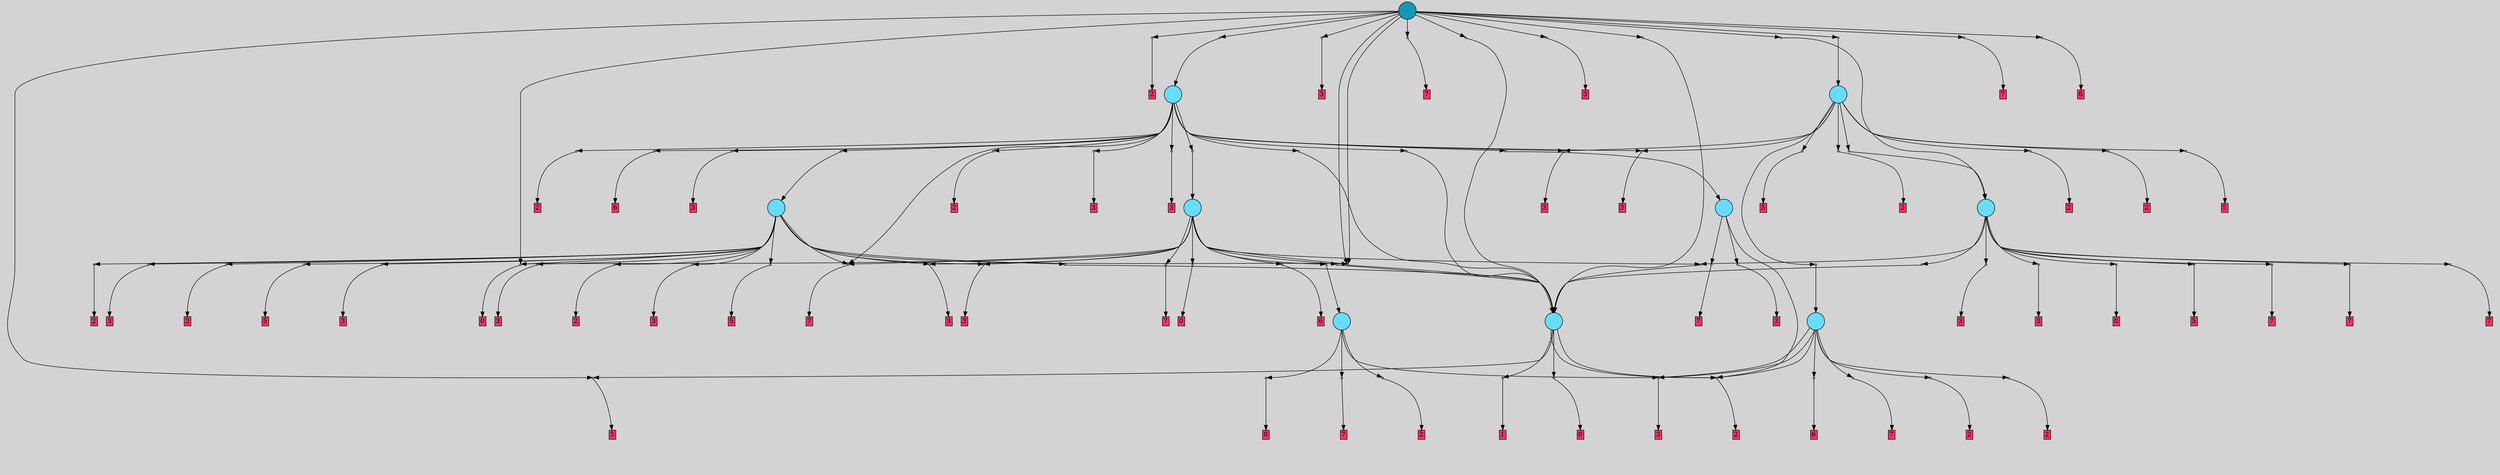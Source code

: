 // File exported with GEGELATI v1.3.1
// On the 2024-07-06 15:52:38
// With the MARL::MarlTPGGraphDotExporter
digraph{
	graph[pad = "0.212, 0.055" bgcolor = lightgray]
	node[shape=circle style = filled label = ""]
		T63 [fillcolor="#66ddff"]
		T130 [fillcolor="#66ddff"]
		T157 [fillcolor="#66ddff"]
		T186 [fillcolor="#66ddff"]
		T1360 [fillcolor="#66ddff"]
		T1386 [fillcolor="#66ddff"]
		T1419 [fillcolor="#66ddff"]
		T1647 [fillcolor="#66ddff"]
		T1920 [fillcolor="#66ddff"]
		T2159 [fillcolor="#1199bb"]
		P22903 [fillcolor="#cccccc" shape=point] //
		I22903 [shape=box style=invis label="7|5&1|1#4|7&#92;n1|3&0|0#4|5&#92;n0|6&4|5#4|4&#92;n7|5&2|0#4|0&#92;n2|1&0|2#3|7&#92;n2|0&2|1#4|7&#92;n"]
		P22903 -> I22903[style=invis]
		A17841 [fillcolor="#ff3366" shape=box margin=0.03 width=0 height=0 label="2"]
		T63 -> P22903 -> A17841
		P22904 [fillcolor="#cccccc" shape=point] //
		I22904 [shape=box style=invis label="8|5&1|1#2|4&#92;n3|6&3|2#0|3&#92;n5|0&0|7#1|1&#92;n3|1&4|2#3|4&#92;n8|1&3|5#1|4&#92;n2|6&4|7#3|5&#92;n3|2&2|3#0|6&#92;n"]
		P22904 -> I22904[style=invis]
		A17842 [fillcolor="#ff3366" shape=box margin=0.03 width=0 height=0 label="3"]
		T63 -> P22904 -> A17842
		P22905 [fillcolor="#cccccc" shape=point] //
		I22905 [shape=box style=invis label="7|7&4|1#3|5&#92;n7|4&3|3#2|0&#92;n4|2&3|4#1|1&#92;n4|2&0|3#0|1&#92;n2|7&3|7#0|4&#92;n0|5&0|3#2|2&#92;n0|2&0|1#0|7&#92;n4|5&3|5#1|0&#92;n5|7&3|4#2|2&#92;n"]
		P22905 -> I22905[style=invis]
		A17843 [fillcolor="#ff3366" shape=box margin=0.03 width=0 height=0 label="7"]
		T63 -> P22905 -> A17843
		T130 -> P22903
		P22906 [fillcolor="#cccccc" shape=point] //
		I22906 [shape=box style=invis label="8|7&0|2#2|6&#92;n8|1&4|3#4|1&#92;n8|1&0|6#2|1&#92;n8|5&2|7#1|1&#92;n7|6&1|1#4|0&#92;n4|5&3|5#1|7&#92;n7|0&0|6#2|5&#92;n3|2&0|4#1|3&#92;n6|2&4|1#3|7&#92;n2|5&0|4#3|2&#92;n"]
		P22906 -> I22906[style=invis]
		A17844 [fillcolor="#ff3366" shape=box margin=0.03 width=0 height=0 label="6"]
		T130 -> P22906 -> A17844
		P22907 [fillcolor="#cccccc" shape=point] //
		I22907 [shape=box style=invis label="4|5&3|5#1|0&#92;n5|4&2|4#0|4&#92;n7|2&1|6#3|2&#92;n7|2&4|1#2|0&#92;n0|2&3|4#4|1&#92;n0|2&0|1#0|1&#92;n6|0&3|4#1|5&#92;n"]
		P22907 -> I22907[style=invis]
		A17845 [fillcolor="#ff3366" shape=box margin=0.03 width=0 height=0 label="7"]
		T130 -> P22907 -> A17845
		P22908 [fillcolor="#cccccc" shape=point] //
		I22908 [shape=box style=invis label="0|6&4|5#4|4&#92;n7|5&1|1#4|7&#92;n7|5&2|0#4|0&#92;n2|0&0|2#3|7&#92;n2|0&2|1#4|7&#92;n"]
		P22908 -> I22908[style=invis]
		A17846 [fillcolor="#ff3366" shape=box margin=0.03 width=0 height=0 label="2"]
		T130 -> P22908 -> A17846
		P22909 [fillcolor="#cccccc" shape=point] //
		I22909 [shape=box style=invis label="3|3&0|3#2|3&#92;n0|6&2|4#1|6&#92;n8|3&3|1#3|7&#92;n5|4&2|7#4|1&#92;n2|6&2|0#1|2&#92;n5|1&1|4#1|1&#92;n5|2&4|2#0|4&#92;n"]
		P22909 -> I22909[style=invis]
		A17847 [fillcolor="#ff3366" shape=box margin=0.03 width=0 height=0 label="2"]
		T130 -> P22909 -> A17847
		P22910 [fillcolor="#cccccc" shape=point] //
		I22910 [shape=box style=invis label="8|5&1|1#2|4&#92;n3|6&3|2#0|3&#92;n5|0&0|7#1|1&#92;n3|1&4|2#3|4&#92;n3|2&2|3#0|6&#92;n2|6&3|7#3|5&#92;n8|1&3|5#1|4&#92;n"]
		P22910 -> I22910[style=invis]
		A17848 [fillcolor="#ff3366" shape=box margin=0.03 width=0 height=0 label="3"]
		T130 -> P22910 -> A17848
		T130 -> P22910
		P22911 [fillcolor="#cccccc" shape=point] //
		I22911 [shape=box style=invis label="2|1&0|2#3|7&#92;n8|3&0|0#4|5&#92;n8|4&2|5#4|5&#92;n0|6&4|5#4|4&#92;n7|5&2|0#4|0&#92;n7|5&1|1#4|7&#92;n2|0&2|1#4|7&#92;n"]
		P22911 -> I22911[style=invis]
		A17849 [fillcolor="#ff3366" shape=box margin=0.03 width=0 height=0 label="2"]
		T157 -> P22911 -> A17849
		P22912 [fillcolor="#cccccc" shape=point] //
		I22912 [shape=box style=invis label="2|6&2|0#2|6&#92;n0|1&3|5#4|7&#92;n2|1&4|3#4|7&#92;n5|3&3|4#3|7&#92;n"]
		P22912 -> I22912[style=invis]
		A17850 [fillcolor="#ff3366" shape=box margin=0.03 width=0 height=0 label="0"]
		T157 -> P22912 -> A17850
		T157 -> P22910
		P22913 [fillcolor="#cccccc" shape=point] //
		I22913 [shape=box style=invis label="7|7&4|1#3|5&#92;n7|4&0|3#2|0&#92;n2|7&3|7#0|4&#92;n0|5&3|3#2|2&#92;n3|0&3|4#0|5&#92;n4|5&3|5#1|0&#92;n5|2&0|6#0|7&#92;n5|7&3|4#2|2&#92;n"]
		P22913 -> I22913[style=invis]
		A17851 [fillcolor="#ff3366" shape=box margin=0.03 width=0 height=0 label="7"]
		T157 -> P22913 -> A17851
		T186 -> P22903
		P22914 [fillcolor="#cccccc" shape=point] //
		I22914 [shape=box style=invis label="3|6&1|3#4|0&#92;n7|7&1|7#1|2&#92;n8|3&0|1#2|3&#92;n4|7&3|1#1|4&#92;n1|3&0|5#0|5&#92;n3|3&1|6#2|6&#92;n7|5&3|7#0|5&#92;n"]
		P22914 -> I22914[style=invis]
		A17852 [fillcolor="#ff3366" shape=box margin=0.03 width=0 height=0 label="5"]
		T186 -> P22914 -> A17852
		T186 -> P22903
		P22915 [fillcolor="#cccccc" shape=point] //
		I22915 [shape=box style=invis label="2|6&2|0#2|6&#92;n5|2&2|7#0|2&#92;n2|1&4|3#4|7&#92;n0|1&3|5#4|7&#92;n4|3&3|4#3|7&#92;n"]
		P22915 -> I22915[style=invis]
		A17853 [fillcolor="#ff3366" shape=box margin=0.03 width=0 height=0 label="0"]
		T186 -> P22915 -> A17853
		P22916 [fillcolor="#cccccc" shape=point] //
		I22916 [shape=box style=invis label="8|7&3|3#2|5&#92;n7|7&1|0#3|1&#92;n4|2&3|1#3|3&#92;n6|3&3|0#1|3&#92;n6|4&4|0#4|3&#92;n0|1&4|3#4|4&#92;n8|5&2|3#0|6&#92;n7|0&1|6#4|1&#92;n5|3&2|5#0|4&#92;n0|6&0|4#1|4&#92;n"]
		P22916 -> I22916[style=invis]
		A17854 [fillcolor="#ff3366" shape=box margin=0.03 width=0 height=0 label="1"]
		T186 -> P22916 -> A17854
		P22917 [fillcolor="#cccccc" shape=point] //
		I22917 [shape=box style=invis label="0|7&2|6#0|4&#92;n2|0&2|7#2|5&#92;n5|4&0|0#1|1&#92;n1|6&4|4#1|4&#92;n2|3&4|1#1|5&#92;n6|4&0|1#3|2&#92;n7|0&4|3#4|4&#92;n4|3&2|3#1|2&#92;n"]
		P22917 -> I22917[style=invis]
		T1360 -> P22917 -> T186
		P22918 [fillcolor="#cccccc" shape=point] //
		I22918 [shape=box style=invis label="7|1&3|1#1|2&#92;n5|5&1|0#2|2&#92;n3|0&2|0#2|4&#92;n2|7&2|7#2|3&#92;n5|4&3|6#1|6&#92;n6|7&4|3#2|1&#92;n"]
		P22918 -> I22918[style=invis]
		A17855 [fillcolor="#ff3366" shape=box margin=0.03 width=0 height=0 label="7"]
		T1360 -> P22918 -> A17855
		P22919 [fillcolor="#cccccc" shape=point] //
		I22919 [shape=box style=invis label="8|2&0|1#0|1&#92;n2|3&3|5#0|5&#92;n6|6&4|0#1|0&#92;n6|3&1|3#0|5&#92;n"]
		P22919 -> I22919[style=invis]
		A17856 [fillcolor="#ff3366" shape=box margin=0.03 width=0 height=0 label="3"]
		T1360 -> P22919 -> A17856
		P22920 [fillcolor="#cccccc" shape=point] //
		I22920 [shape=box style=invis label="8|0&2|5#1|7&#92;n6|3&1|3#0|5&#92;n1|1&0|1#0|4&#92;n5|5&1|5#0|5&#92;n"]
		P22920 -> I22920[style=invis]
		A17857 [fillcolor="#ff3366" shape=box margin=0.03 width=0 height=0 label="3"]
		T1360 -> P22920 -> A17857
		P22921 [fillcolor="#cccccc" shape=point] //
		I22921 [shape=box style=invis label="8|5&1|1#2|4&#92;n3|2&2|3#0|6&#92;n4|7&4|1#0|6&#92;n5|0&0|7#1|1&#92;n3|1&4|2#3|4&#92;n6|2&3|1#3|6&#92;n3|0&3|3#2|4&#92;n5|1&3|2#1|4&#92;n2|6&3|7#3|5&#92;n"]
		P22921 -> I22921[style=invis]
		A17858 [fillcolor="#ff3366" shape=box margin=0.03 width=0 height=0 label="0"]
		T1360 -> P22921 -> A17858
		P22922 [fillcolor="#cccccc" shape=point] //
		I22922 [shape=box style=invis label="2|0&2|7#2|5&#92;n5|4&0|0#1|1&#92;n0|7&2|6#0|4&#92;n2|3&0|1#1|5&#92;n6|4&0|1#3|2&#92;n7|0&4|3#4|4&#92;n4|3&2|3#1|2&#92;n"]
		P22922 -> I22922[style=invis]
		T1360 -> P22922 -> T186
		P22923 [fillcolor="#cccccc" shape=point] //
		I22923 [shape=box style=invis label="7|1&1|4#0|2&#92;n3|6&3|3#4|0&#92;n6|6&1|4#0|4&#92;n8|3&1|6#2|5&#92;n2|3&2|6#4|3&#92;n0|0&0|7#2|2&#92;n6|1&4|4#0|6&#92;n4|2&3|4#2|3&#92;n8|3&1|1#3|3&#92;n8|6&0|3#0|6&#92;n"]
		P22923 -> I22923[style=invis]
		A17859 [fillcolor="#ff3366" shape=box margin=0.03 width=0 height=0 label="5"]
		T1360 -> P22923 -> A17859
		P22924 [fillcolor="#cccccc" shape=point] //
		I22924 [shape=box style=invis label="3|0&2|0#2|4&#92;n5|5&1|2#2|2&#92;n7|6&1|7#3|7&#92;n6|1&4|1#2|1&#92;n5|1&3|1#1|2&#92;n5|4&3|6#1|6&#92;n"]
		P22924 -> I22924[style=invis]
		A17860 [fillcolor="#ff3366" shape=box margin=0.03 width=0 height=0 label="7"]
		T1360 -> P22924 -> A17860
		P22925 [fillcolor="#cccccc" shape=point] //
		I22925 [shape=box style=invis label="2|5&2|7#2|3&#92;n3|0&2|0#2|4&#92;n5|7&3|6#1|6&#92;n6|1&4|3#2|1&#92;n5|5&1|0#2|2&#92;n"]
		P22925 -> I22925[style=invis]
		A17861 [fillcolor="#ff3366" shape=box margin=0.03 width=0 height=0 label="7"]
		T1360 -> P22925 -> A17861
		P22926 [fillcolor="#cccccc" shape=point] //
		I22926 [shape=box style=invis label="8|5&1|1#2|4&#92;n3|2&2|3#0|6&#92;n5|0&0|7#1|1&#92;n3|1&4|2#3|4&#92;n2|2&3|7#3|5&#92;n3|7&3|2#0|3&#92;n8|1&3|5#1|4&#92;n"]
		P22926 -> I22926[style=invis]
		A17862 [fillcolor="#ff3366" shape=box margin=0.03 width=0 height=0 label="3"]
		T1386 -> P22926 -> A17862
		P22927 [fillcolor="#cccccc" shape=point] //
		I22927 [shape=box style=invis label="0|0&2|6#4|1&#92;n2|0&2|2#4|1&#92;n8|7&2|5#1|0&#92;n3|1&4|2#3|4&#92;n8|5&0|1#2|4&#92;n3|6&3|2#2|3&#92;n3|5&1|4#4|7&#92;n3|7&3|7#3|1&#92;n"]
		P22927 -> I22927[style=invis]
		A17863 [fillcolor="#ff3366" shape=box margin=0.03 width=0 height=0 label="3"]
		T1386 -> P22927 -> A17863
		P22928 [fillcolor="#cccccc" shape=point] //
		I22928 [shape=box style=invis label="2|1&0|2#3|7&#92;n5|0&2|1#4|7&#92;n7|6&1|1#4|7&#92;n1|4&2|0#1|1&#92;n7|5&2|0#4|0&#92;n"]
		P22928 -> I22928[style=invis]
		A17864 [fillcolor="#ff3366" shape=box margin=0.03 width=0 height=0 label="2"]
		T1386 -> P22928 -> A17864
		P22929 [fillcolor="#cccccc" shape=point] //
		I22929 [shape=box style=invis label="5|1&3|1#1|2&#92;n2|5&2|7#2|3&#92;n5|5&1|0#2|2&#92;n5|4&3|6#1|6&#92;n6|1&4|3#2|1&#92;n3|0&2|0#2|4&#92;n"]
		P22929 -> I22929[style=invis]
		A17865 [fillcolor="#ff3366" shape=box margin=0.03 width=0 height=0 label="7"]
		T1386 -> P22929 -> A17865
		P22930 [fillcolor="#cccccc" shape=point] //
		I22930 [shape=box style=invis label="5|0&4|0#0|2&#92;n1|2&1|6#4|2&#92;n3|4&2|0#1|2&#92;n2|5&0|3#0|6&#92;n8|4&2|4#2|3&#92;n3|3&3|1#2|7&#92;n4|5&0|4#2|4&#92;n"]
		P22930 -> I22930[style=invis]
		A17866 [fillcolor="#ff3366" shape=box margin=0.03 width=0 height=0 label="3"]
		T1386 -> P22930 -> A17866
		P22931 [fillcolor="#cccccc" shape=point] //
		I22931 [shape=box style=invis label="7|0&2|2#4|2&#92;n0|4&1|0#0|4&#92;n"]
		P22931 -> I22931[style=invis]
		A17867 [fillcolor="#ff3366" shape=box margin=0.03 width=0 height=0 label="3"]
		T1386 -> P22931 -> A17867
		P22932 [fillcolor="#cccccc" shape=point] //
		I22932 [shape=box style=invis label="8|5&1|1#2|4&#92;n3|2&2|3#0|6&#92;n5|0&0|7#1|1&#92;n3|1&4|2#3|4&#92;n6|2&3|1#3|6&#92;n8|1&3|2#1|4&#92;n3|0&3|3#2|4&#92;n2|6&3|7#3|5&#92;n"]
		P22932 -> I22932[style=invis]
		A17868 [fillcolor="#ff3366" shape=box margin=0.03 width=0 height=0 label="0"]
		T1386 -> P22932 -> A17868
		P22933 [fillcolor="#cccccc" shape=point] //
		I22933 [shape=box style=invis label="4|6&2|0#4|6&#92;n7|1&1|4#0|2&#92;n3|6&3|3#4|0&#92;n8|3&1|6#2|5&#92;n2|3&2|6#4|3&#92;n6|1&4|4#0|6&#92;n0|0&0|7#2|2&#92;n1|2&3|4#2|3&#92;n8|3&1|1#4|3&#92;n8|6&0|3#0|6&#92;n"]
		P22933 -> I22933[style=invis]
		A17869 [fillcolor="#ff3366" shape=box margin=0.03 width=0 height=0 label="5"]
		T1386 -> P22933 -> A17869
		P22934 [fillcolor="#cccccc" shape=point] //
		I22934 [shape=box style=invis label="5|3&4|0#0|0&#92;n7|1&2|2#4|5&#92;n8|4&2|1#1|4&#92;n3|4&4|2#4|2&#92;n2|1&4|4#4|3&#92;n6|5&1|1#4|7&#92;n"]
		P22934 -> I22934[style=invis]
		A17870 [fillcolor="#ff3366" shape=box margin=0.03 width=0 height=0 label="2"]
		T1386 -> P22934 -> A17870
		P22935 [fillcolor="#cccccc" shape=point] //
		I22935 [shape=box style=invis label="0|7&2|6#0|4&#92;n5|4&0|0#1|1&#92;n6|3&1|7#2|5&#92;n2|4&2|7#2|5&#92;n3|0&4|3#4|4&#92;n6|4&0|1#3|2&#92;n4|3&2|3#1|2&#92;n1|4&1|0#3|6&#92;n"]
		P22935 -> I22935[style=invis]
		T1386 -> P22935 -> T186
		P22936 [fillcolor="#cccccc" shape=point] //
		I22936 [shape=box style=invis label="6|2&2|3#0|1&#92;n7|4&2|7#1|2&#92;n7|4&4|2#1|1&#92;n2|2&0|5#0|5&#92;n2|7&1|7#1|5&#92;n6|5&0|4#3|7&#92;n5|0&0|7#1|1&#92;n"]
		P22936 -> I22936[style=invis]
		A17871 [fillcolor="#ff3366" shape=box margin=0.03 width=0 height=0 label="3"]
		T1386 -> P22936 -> A17871
		P22937 [fillcolor="#cccccc" shape=point] //
		I22937 [shape=box style=invis label="3|0&1|2#2|0&#92;n6|3&1|4#0|5&#92;n8|0&2|5#1|7&#92;n"]
		P22937 -> I22937[style=invis]
		A17872 [fillcolor="#ff3366" shape=box margin=0.03 width=0 height=0 label="3"]
		T1386 -> P22937 -> A17872
		P22938 [fillcolor="#cccccc" shape=point] //
		I22938 [shape=box style=invis label="6|3&1|6#2|5&#92;n5|4&0|0#1|1&#92;n0|7&2|6#0|4&#92;n2|4&2|7#2|5&#92;n3|0&4|3#4|4&#92;n6|4&0|1#3|2&#92;n4|3&2|3#1|2&#92;n1|4&1|0#3|6&#92;n"]
		P22938 -> I22938[style=invis]
		T1386 -> P22938 -> T186
		P22939 [fillcolor="#cccccc" shape=point] //
		I22939 [shape=box style=invis label="6|3&1|3#0|5&#92;n1|1&0|1#0|1&#92;n4|7&0|3#3|6&#92;n"]
		P22939 -> I22939[style=invis]
		A17873 [fillcolor="#ff3366" shape=box margin=0.03 width=0 height=0 label="5"]
		T1386 -> P22939 -> A17873
		P22940 [fillcolor="#cccccc" shape=point] //
		I22940 [shape=box style=invis label="0|0&2|6#4|1&#92;n2|0&2|2#4|1&#92;n3|6&3|2#2|3&#92;n3|1&4|2#3|4&#92;n8|5&0|1#2|4&#92;n8|7&2|5#0|0&#92;n3|5&1|4#4|7&#92;n3|7&3|7#3|1&#92;n"]
		P22940 -> I22940[style=invis]
		A17874 [fillcolor="#ff3366" shape=box margin=0.03 width=0 height=0 label="3"]
		T1386 -> P22940 -> A17874
		T1419 -> P22927
		T1419 -> P22929
		T1419 -> P22930
		P22941 [fillcolor="#cccccc" shape=point] //
		I22941 [shape=box style=invis label="2|2&3|7#3|5&#92;n4|5&4|5#2|4&#92;n3|2&2|3#0|6&#92;n8|3&1|3#2|3&#92;n8|1&3|5#3|4&#92;n3|6&3|2#3|3&#92;n4|5&0|2#0|3&#92;n5|0&0|5#1|1&#92;n"]
		P22941 -> I22941[style=invis]
		A17875 [fillcolor="#ff3366" shape=box margin=0.03 width=0 height=0 label="0"]
		T1419 -> P22941 -> A17875
		P22942 [fillcolor="#cccccc" shape=point] //
		I22942 [shape=box style=invis label="6|5&3|0#0|0&#92;n0|4&1|0#1|0&#92;n"]
		P22942 -> I22942[style=invis]
		T1419 -> P22942 -> T157
		T1419 -> P22932
		P22943 [fillcolor="#cccccc" shape=point] //
		I22943 [shape=box style=invis label="0|7&2|1#0|4&#92;n5|4&0|0#1|1&#92;n6|3&1|6#2|5&#92;n2|4&2|7#2|5&#92;n3|0&4|3#4|4&#92;n6|4&0|1#3|2&#92;n4|3&2|3#1|2&#92;n1|4&1|0#3|6&#92;n"]
		P22943 -> I22943[style=invis]
		T1419 -> P22943 -> T186
		T1419 -> P22922
		P22944 [fillcolor="#cccccc" shape=point] //
		I22944 [shape=box style=invis label="0|3&2|1#1|1&#92;n0|6&3|1#2|1&#92;n5|7&3|1#2|5&#92;n5|2&2|2#2|0&#92;n2|4&4|3#4|2&#92;n5|0&1|5#4|1&#92;n0|5&0|5#1|1&#92;n"]
		P22944 -> I22944[style=invis]
		A17876 [fillcolor="#ff3366" shape=box margin=0.03 width=0 height=0 label="6"]
		T1419 -> P22944 -> A17876
		P22945 [fillcolor="#cccccc" shape=point] //
		I22945 [shape=box style=invis label="5|4&3|6#1|6&#92;n5|5&0|2#2|2&#92;n7|6&1|7#3|7&#92;n6|1&4|1#2|1&#92;n3|0&2|0#2|4&#92;n"]
		P22945 -> I22945[style=invis]
		A17877 [fillcolor="#ff3366" shape=box margin=0.03 width=0 height=0 label="7"]
		T1419 -> P22945 -> A17877
		T1419 -> P22938
		P22946 [fillcolor="#cccccc" shape=point] //
		I22946 [shape=box style=invis label="0|6&0|4#1|3&#92;n2|0&2|1#4|3&#92;n8|3&3|0#1|6&#92;n5|7&0|2#4|3&#92;n7|2&3|2#1|7&#92;n2|0&4|7#2|5&#92;n2|1&2|3#1|7&#92;n6|1&3|0#4|5&#92;n0|5&4|1#4|4&#92;n"]
		P22946 -> I22946[style=invis]
		A17878 [fillcolor="#ff3366" shape=box margin=0.03 width=0 height=0 label="2"]
		T1647 -> P22946 -> A17878
		P22947 [fillcolor="#cccccc" shape=point] //
		I22947 [shape=box style=invis label="3|2&1|0#2|4&#92;n4|6&4|6#1|4&#92;n3|7&0|6#1|4&#92;n1|3&3|1#0|4&#92;n8|7&3|5#2|2&#92;n"]
		P22947 -> I22947[style=invis]
		T1647 -> P22947 -> T130
		P22948 [fillcolor="#cccccc" shape=point] //
		I22948 [shape=box style=invis label="3|1&2|7#0|6&#92;n4|1&4|0#3|0&#92;n4|2&1|4#1|6&#92;n1|0&1|5#1|2&#92;n8|3&0|4#4|2&#92;n6|2&1|7#1|3&#92;n6|1&4|2#1|7&#92;n6|1&2|5#2|1&#92;n"]
		P22948 -> I22948[style=invis]
		A17879 [fillcolor="#ff3366" shape=box margin=0.03 width=0 height=0 label="2"]
		T1647 -> P22948 -> A17879
		P22949 [fillcolor="#cccccc" shape=point] //
		I22949 [shape=box style=invis label="0|4&1|0#0|0&#92;n6|5&3|0#0|0&#92;n7|0&2|2#4|2&#92;n"]
		P22949 -> I22949[style=invis]
		A17880 [fillcolor="#ff3366" shape=box margin=0.03 width=0 height=0 label="3"]
		T1647 -> P22949 -> A17880
		P22950 [fillcolor="#cccccc" shape=point] //
		I22950 [shape=box style=invis label="5|3&0|2#3|6&#92;n5|1&3|0#0|5&#92;n1|3&1|0#3|5&#92;n7|3&4|1#4|2&#92;n"]
		P22950 -> I22950[style=invis]
		A17881 [fillcolor="#ff3366" shape=box margin=0.03 width=0 height=0 label="2"]
		T1647 -> P22950 -> A17881
		P22951 [fillcolor="#cccccc" shape=point] //
		I22951 [shape=box style=invis label="0|0&2|6#4|1&#92;n2|0&2|2#4|1&#92;n4|1&0|7#2|1&#92;n8|5&2|5#1|0&#92;n3|1&4|2#3|4&#92;n8|5&0|1#2|4&#92;n3|6&3|2#2|3&#92;n3|5&1|4#4|7&#92;n3|7&3|7#3|1&#92;n"]
		P22951 -> I22951[style=invis]
		T1647 -> P22951 -> T1360
		P22952 [fillcolor="#cccccc" shape=point] //
		I22952 [shape=box style=invis label="5|1&2|0#2|6&#92;n7|3&1|3#4|0&#92;n0|3&3|1#3|3&#92;n8|5&4|6#1|1&#92;n7|6&3|5#1|5&#92;n7|7&1|7#3|2&#92;n3|3&0|6#2|6&#92;n6|3&1|3#1|1&#92;n4|0&0|7#3|7&#92;n7|5&3|7#0|5&#92;n"]
		P22952 -> I22952[style=invis]
		A17882 [fillcolor="#ff3366" shape=box margin=0.03 width=0 height=0 label="5"]
		T1647 -> P22952 -> A17882
		P22953 [fillcolor="#cccccc" shape=point] //
		I22953 [shape=box style=invis label="8|1&3|5#1|4&#92;n7|7&1|2#0|0&#92;n5|0&0|7#1|1&#92;n3|1&4|2#3|4&#92;n2|2&3|7#3|5&#92;n3|7&2|2#0|3&#92;n8|5&1|1#2|4&#92;n"]
		P22953 -> I22953[style=invis]
		A17883 [fillcolor="#ff3366" shape=box margin=0.03 width=0 height=0 label="3"]
		T1647 -> P22953 -> A17883
		P22954 [fillcolor="#cccccc" shape=point] //
		I22954 [shape=box style=invis label="7|7&0|2#1|1&#92;n8|6&0|4#0|6&#92;n7|1&3|3#1|3&#92;n2|0&1|1#0|6&#92;n0|0&0|4#4|4&#92;n"]
		P22954 -> I22954[style=invis]
		A17884 [fillcolor="#ff3366" shape=box margin=0.03 width=0 height=0 label="5"]
		T1647 -> P22954 -> A17884
		T1920 -> P22953
		P22955 [fillcolor="#cccccc" shape=point] //
		I22955 [shape=box style=invis label="6|0&2|1#4|7&#92;n8|3&1|3#2|4&#92;n1|5&3|0#0|3&#92;n8|5&0|5#2|0&#92;n3|3&3|0#4|1&#92;n7|2&1|2#4|3&#92;n"]
		P22955 -> I22955[style=invis]
		A17885 [fillcolor="#ff3366" shape=box margin=0.03 width=0 height=0 label="2"]
		T1920 -> P22955 -> A17885
		T1920 -> P22929
		P22956 [fillcolor="#cccccc" shape=point] //
		I22956 [shape=box style=invis label="3|3&3|5#1|7&#92;n4|0&4|3#3|5&#92;n"]
		P22956 -> I22956[style=invis]
		T1920 -> P22956 -> T1419
		P22957 [fillcolor="#cccccc" shape=point] //
		I22957 [shape=box style=invis label="0|3&2|6#3|4&#92;n6|4&0|1#3|2&#92;n5|6&2|4#4|7&#92;n2|4&2|7#2|5&#92;n3|0&4|3#4|4&#92;n6|3&1|7#2|5&#92;n5|4&0|0#1|1&#92;n5|3&1|1#2|1&#92;n4|3&2|3#1|2&#92;n"]
		P22957 -> I22957[style=invis]
		T1920 -> P22957 -> T186
		P22958 [fillcolor="#cccccc" shape=point] //
		I22958 [shape=box style=invis label="6|3&1|6#2|5&#92;n0|7&2|6#0|4&#92;n5|4&0|0#1|1&#92;n2|4&2|7#1|5&#92;n3|0&4|3#4|4&#92;n6|4&0|1#3|2&#92;n4|3&2|3#1|2&#92;n1|4&1|0#3|6&#92;n"]
		P22958 -> I22958[style=invis]
		T1920 -> P22958 -> T186
		P22959 [fillcolor="#cccccc" shape=point] //
		I22959 [shape=box style=invis label="7|5&2|0#3|0&#92;n4|3&1|3#1|0&#92;n7|5&1|1#4|7&#92;n0|6&4|5#4|4&#92;n1|6&2|6#0|3&#92;n2|1&0|2#3|7&#92;n5|0&2|1#4|7&#92;n"]
		P22959 -> I22959[style=invis]
		A17886 [fillcolor="#ff3366" shape=box margin=0.03 width=0 height=0 label="2"]
		T1920 -> P22959 -> A17886
		P22960 [fillcolor="#cccccc" shape=point] //
		I22960 [shape=box style=invis label="2|5&0|3#0|6&#92;n1|2&1|6#4|0&#92;n3|4&2|0#1|2&#92;n5|0&4|0#0|2&#92;n8|4&2|4#2|3&#92;n3|3&3|1#2|7&#92;n4|5&0|4#2|4&#92;n"]
		P22960 -> I22960[style=invis]
		A17887 [fillcolor="#ff3366" shape=box margin=0.03 width=0 height=0 label="6"]
		T1920 -> P22960 -> A17887
		P22961 [fillcolor="#cccccc" shape=point] //
		I22961 [shape=box style=invis label="3|2&2|3#0|6&#92;n5|5&1|2#2|1&#92;n8|5&0|1#2|4&#92;n2|0&2|3#4|1&#92;n5|7&2|3#1|0&#92;n3|1&4|2#1|4&#92;n"]
		P22961 -> I22961[style=invis]
		T1920 -> P22961 -> T1386
		P22962 [fillcolor="#cccccc" shape=point] //
		I22962 [shape=box style=invis label="7|1&1|6#3|4&#92;n1|0&3|2#3|4&#92;n1|1&4|6#1|0&#92;n4|5&0|6#3|1&#92;n7|7&2|3#2|6&#92;n5|3&3|2#2|4&#92;n"]
		P22962 -> I22962[style=invis]
		A17888 [fillcolor="#ff3366" shape=box margin=0.03 width=0 height=0 label="3"]
		T1920 -> P22962 -> A17888
		P22963 [fillcolor="#cccccc" shape=point] //
		I22963 [shape=box style=invis label="8|0&2|2#4|1&#92;n1|3&1|1#2|7&#92;n3|1&4|1#1|3&#92;n8|3&2|5#1|0&#92;n8|5&3|6#3|7&#92;n8|5&0|3#2|4&#92;n3|2&2|3#0|6&#92;n"]
		P22963 -> I22963[style=invis]
		T1920 -> P22963 -> T63
		P22964 [fillcolor="#cccccc" shape=point] //
		I22964 [shape=box style=invis label="5|0&4|7#1|1&#92;n8|1&3|5#4|4&#92;n3|0&1|2#3|2&#92;n3|1&4|2#2|4&#92;n3|2&2|3#3|6&#92;n3|6&3|2#0|3&#92;n"]
		P22964 -> I22964[style=invis]
		A17889 [fillcolor="#ff3366" shape=box margin=0.03 width=0 height=0 label="3"]
		T1920 -> P22964 -> A17889
		T1920 -> P22949
		P22965 [fillcolor="#cccccc" shape=point] //
		I22965 [shape=box style=invis label="3|2&2|3#0|6&#92;n4|1&1|5#2|1&#92;n3|6&3|2#0|3&#92;n8|5&1|1#2|4&#92;n3|1&4|2#3|4&#92;n2|0&4|7#2|2&#92;n2|6&3|7#3|5&#92;n"]
		P22965 -> I22965[style=invis]
		A17890 [fillcolor="#ff3366" shape=box margin=0.03 width=0 height=0 label="3"]
		T1920 -> P22965 -> A17890
		P22966 [fillcolor="#cccccc" shape=point] //
		I22966 [shape=box style=invis label="6|1&3|3#1|7&#92;n6|1&3|0#4|5&#92;n5|7&0|2#4|3&#92;n8|5&0|3#4|2&#92;n7|2&1|2#0|7&#92;n0|6&0|4#1|2&#92;n7|3&3|4#3|2&#92;n2|0&4|7#2|5&#92;n2|0&2|1#4|3&#92;n"]
		P22966 -> I22966[style=invis]
		T2159 -> P22966 -> T1920
		P22967 [fillcolor="#cccccc" shape=point] //
		I22967 [shape=box style=invis label="3|1&2|7#0|6&#92;n4|2&1|4#1|6&#92;n4|1&4|0#3|0&#92;n1|0&1|5#1|2&#92;n8|3&0|4#4|2&#92;n1|2&2|2#4|0&#92;n1|2&1|7#1|3&#92;n6|1&4|2#1|7&#92;n6|1&2|5#2|1&#92;n"]
		P22967 -> I22967[style=invis]
		A17891 [fillcolor="#ff3366" shape=box margin=0.03 width=0 height=0 label="2"]
		T2159 -> P22967 -> A17891
		T2159 -> P22914
		P22968 [fillcolor="#cccccc" shape=point] //
		I22968 [shape=box style=invis label="3|5&3|0#0|0&#92;n4|5&1|7#0|3&#92;n7|0&0|2#2|3&#92;n"]
		P22968 -> I22968[style=invis]
		A17892 [fillcolor="#ff3366" shape=box margin=0.03 width=0 height=0 label="3"]
		T2159 -> P22968 -> A17892
		P22969 [fillcolor="#cccccc" shape=point] //
		I22969 [shape=box style=invis label="0|0&2|6#4|2&#92;n2|0&2|2#4|1&#92;n4|1&0|7#2|1&#92;n8|5&2|5#1|0&#92;n3|1&4|2#3|4&#92;n8|5&0|1#2|4&#92;n3|7&3|7#3|1&#92;n3|5&1|4#4|7&#92;n"]
		P22969 -> I22969[style=invis]
		T2159 -> P22969 -> T1360
		P22970 [fillcolor="#cccccc" shape=point] //
		I22970 [shape=box style=invis label="0|2&0|1#0|7&#92;n4|2&3|4#1|1&#92;n4|7&1|3#3|2&#92;n4|2&0|3#0|1&#92;n2|7&3|7#0|4&#92;n0|5&0|3#2|2&#92;n7|7&4|1#3|5&#92;n4|4&3|5#1|0&#92;n5|7&3|4#2|2&#92;n"]
		P22970 -> I22970[style=invis]
		A17893 [fillcolor="#ff3366" shape=box margin=0.03 width=0 height=0 label="7"]
		T2159 -> P22970 -> A17893
		P22971 [fillcolor="#cccccc" shape=point] //
		I22971 [shape=box style=invis label="8|5&1|1#2|4&#92;n3|6&3|2#0|3&#92;n3|1&4|2#3|4&#92;n5|0&4|7#1|1&#92;n3|2&2|3#0|6&#92;n2|6&3|7#3|5&#92;n8|1&3|5#1|4&#92;n"]
		P22971 -> I22971[style=invis]
		A17894 [fillcolor="#ff3366" shape=box margin=0.03 width=0 height=0 label="3"]
		T2159 -> P22971 -> A17894
		P22972 [fillcolor="#cccccc" shape=point] //
		I22972 [shape=box style=invis label="8|3&3|1#4|0&#92;n0|0&2|6#4|1&#92;n2|0&2|2#4|1&#92;n8|7&2|5#1|0&#92;n8|5&0|1#2|4&#92;n2|7&4|7#1|5&#92;n3|7&2|7#1|1&#92;n3|0&3|2#2|3&#92;n3|5&1|4#4|7&#92;n3|7&3|3#3|1&#92;n"]
		P22972 -> I22972[style=invis]
		T2159 -> P22972 -> T1647
		T2159 -> P22938
		T2159 -> P22938
		T2159 -> P22932
		P22973 [fillcolor="#cccccc" shape=point] //
		I22973 [shape=box style=invis label="3|0&2|0#2|4&#92;n5|5&1|0#2|2&#92;n5|4&3|6#1|6&#92;n6|1&4|1#2|1&#92;n5|1&3|1#1|2&#92;n7|6&1|7#3|7&#92;n"]
		P22973 -> I22973[style=invis]
		A17895 [fillcolor="#ff3366" shape=box margin=0.03 width=0 height=0 label="7"]
		T2159 -> P22973 -> A17895
		P22974 [fillcolor="#cccccc" shape=point] //
		I22974 [shape=box style=invis label="6|3&1|6#2|5&#92;n3|0&4|3#4|4&#92;n0|7&2|0#0|4&#92;n2|4&2|7#2|5&#92;n5|4&0|0#1|1&#92;n4|3&2|3#1|2&#92;n1|4&1|0#3|6&#92;n"]
		P22974 -> I22974[style=invis]
		T2159 -> P22974 -> T186
		P22975 [fillcolor="#cccccc" shape=point] //
		I22975 [shape=box style=invis label="4|6&3|6#1|4&#92;n1|3&1|4#1|1&#92;n5|3&2|1#2|6&#92;n0|1&3|4#3|1&#92;n6|3&1|6#2|5&#92;n1|1&0|2#3|3&#92;n8|1&0|0#2|6&#92;n5|4&0|0#1|1&#92;n4|3&2|3#1|2&#92;n7|4&2|7#0|6&#92;n"]
		P22975 -> I22975[style=invis]
		T2159 -> P22975 -> T186
		P22976 [fillcolor="#cccccc" shape=point] //
		I22976 [shape=box style=invis label="4|7&1|1#1|7&#92;n1|1&0|6#2|1&#92;n7|1&4|2#4|1&#92;n1|3&3|7#1|5&#92;n3|6&0|0#1|0&#92;n4|6&2|7#3|5&#92;n"]
		P22976 -> I22976[style=invis]
		A17896 [fillcolor="#ff3366" shape=box margin=0.03 width=0 height=0 label="6"]
		T2159 -> P22976 -> A17896
		{ rank= same T2159 }
}
